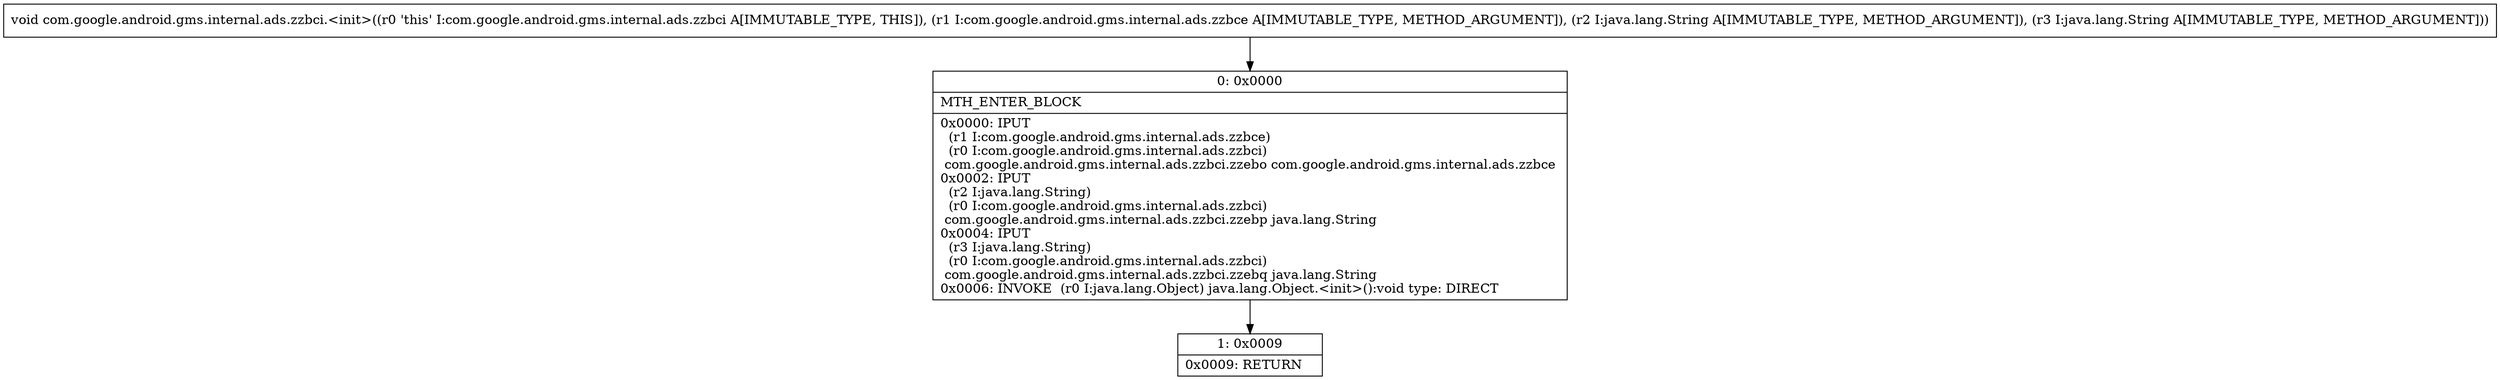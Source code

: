 digraph "CFG forcom.google.android.gms.internal.ads.zzbci.\<init\>(Lcom\/google\/android\/gms\/internal\/ads\/zzbce;Ljava\/lang\/String;Ljava\/lang\/String;)V" {
Node_0 [shape=record,label="{0\:\ 0x0000|MTH_ENTER_BLOCK\l|0x0000: IPUT  \l  (r1 I:com.google.android.gms.internal.ads.zzbce)\l  (r0 I:com.google.android.gms.internal.ads.zzbci)\l com.google.android.gms.internal.ads.zzbci.zzebo com.google.android.gms.internal.ads.zzbce \l0x0002: IPUT  \l  (r2 I:java.lang.String)\l  (r0 I:com.google.android.gms.internal.ads.zzbci)\l com.google.android.gms.internal.ads.zzbci.zzebp java.lang.String \l0x0004: IPUT  \l  (r3 I:java.lang.String)\l  (r0 I:com.google.android.gms.internal.ads.zzbci)\l com.google.android.gms.internal.ads.zzbci.zzebq java.lang.String \l0x0006: INVOKE  (r0 I:java.lang.Object) java.lang.Object.\<init\>():void type: DIRECT \l}"];
Node_1 [shape=record,label="{1\:\ 0x0009|0x0009: RETURN   \l}"];
MethodNode[shape=record,label="{void com.google.android.gms.internal.ads.zzbci.\<init\>((r0 'this' I:com.google.android.gms.internal.ads.zzbci A[IMMUTABLE_TYPE, THIS]), (r1 I:com.google.android.gms.internal.ads.zzbce A[IMMUTABLE_TYPE, METHOD_ARGUMENT]), (r2 I:java.lang.String A[IMMUTABLE_TYPE, METHOD_ARGUMENT]), (r3 I:java.lang.String A[IMMUTABLE_TYPE, METHOD_ARGUMENT])) }"];
MethodNode -> Node_0;
Node_0 -> Node_1;
}

